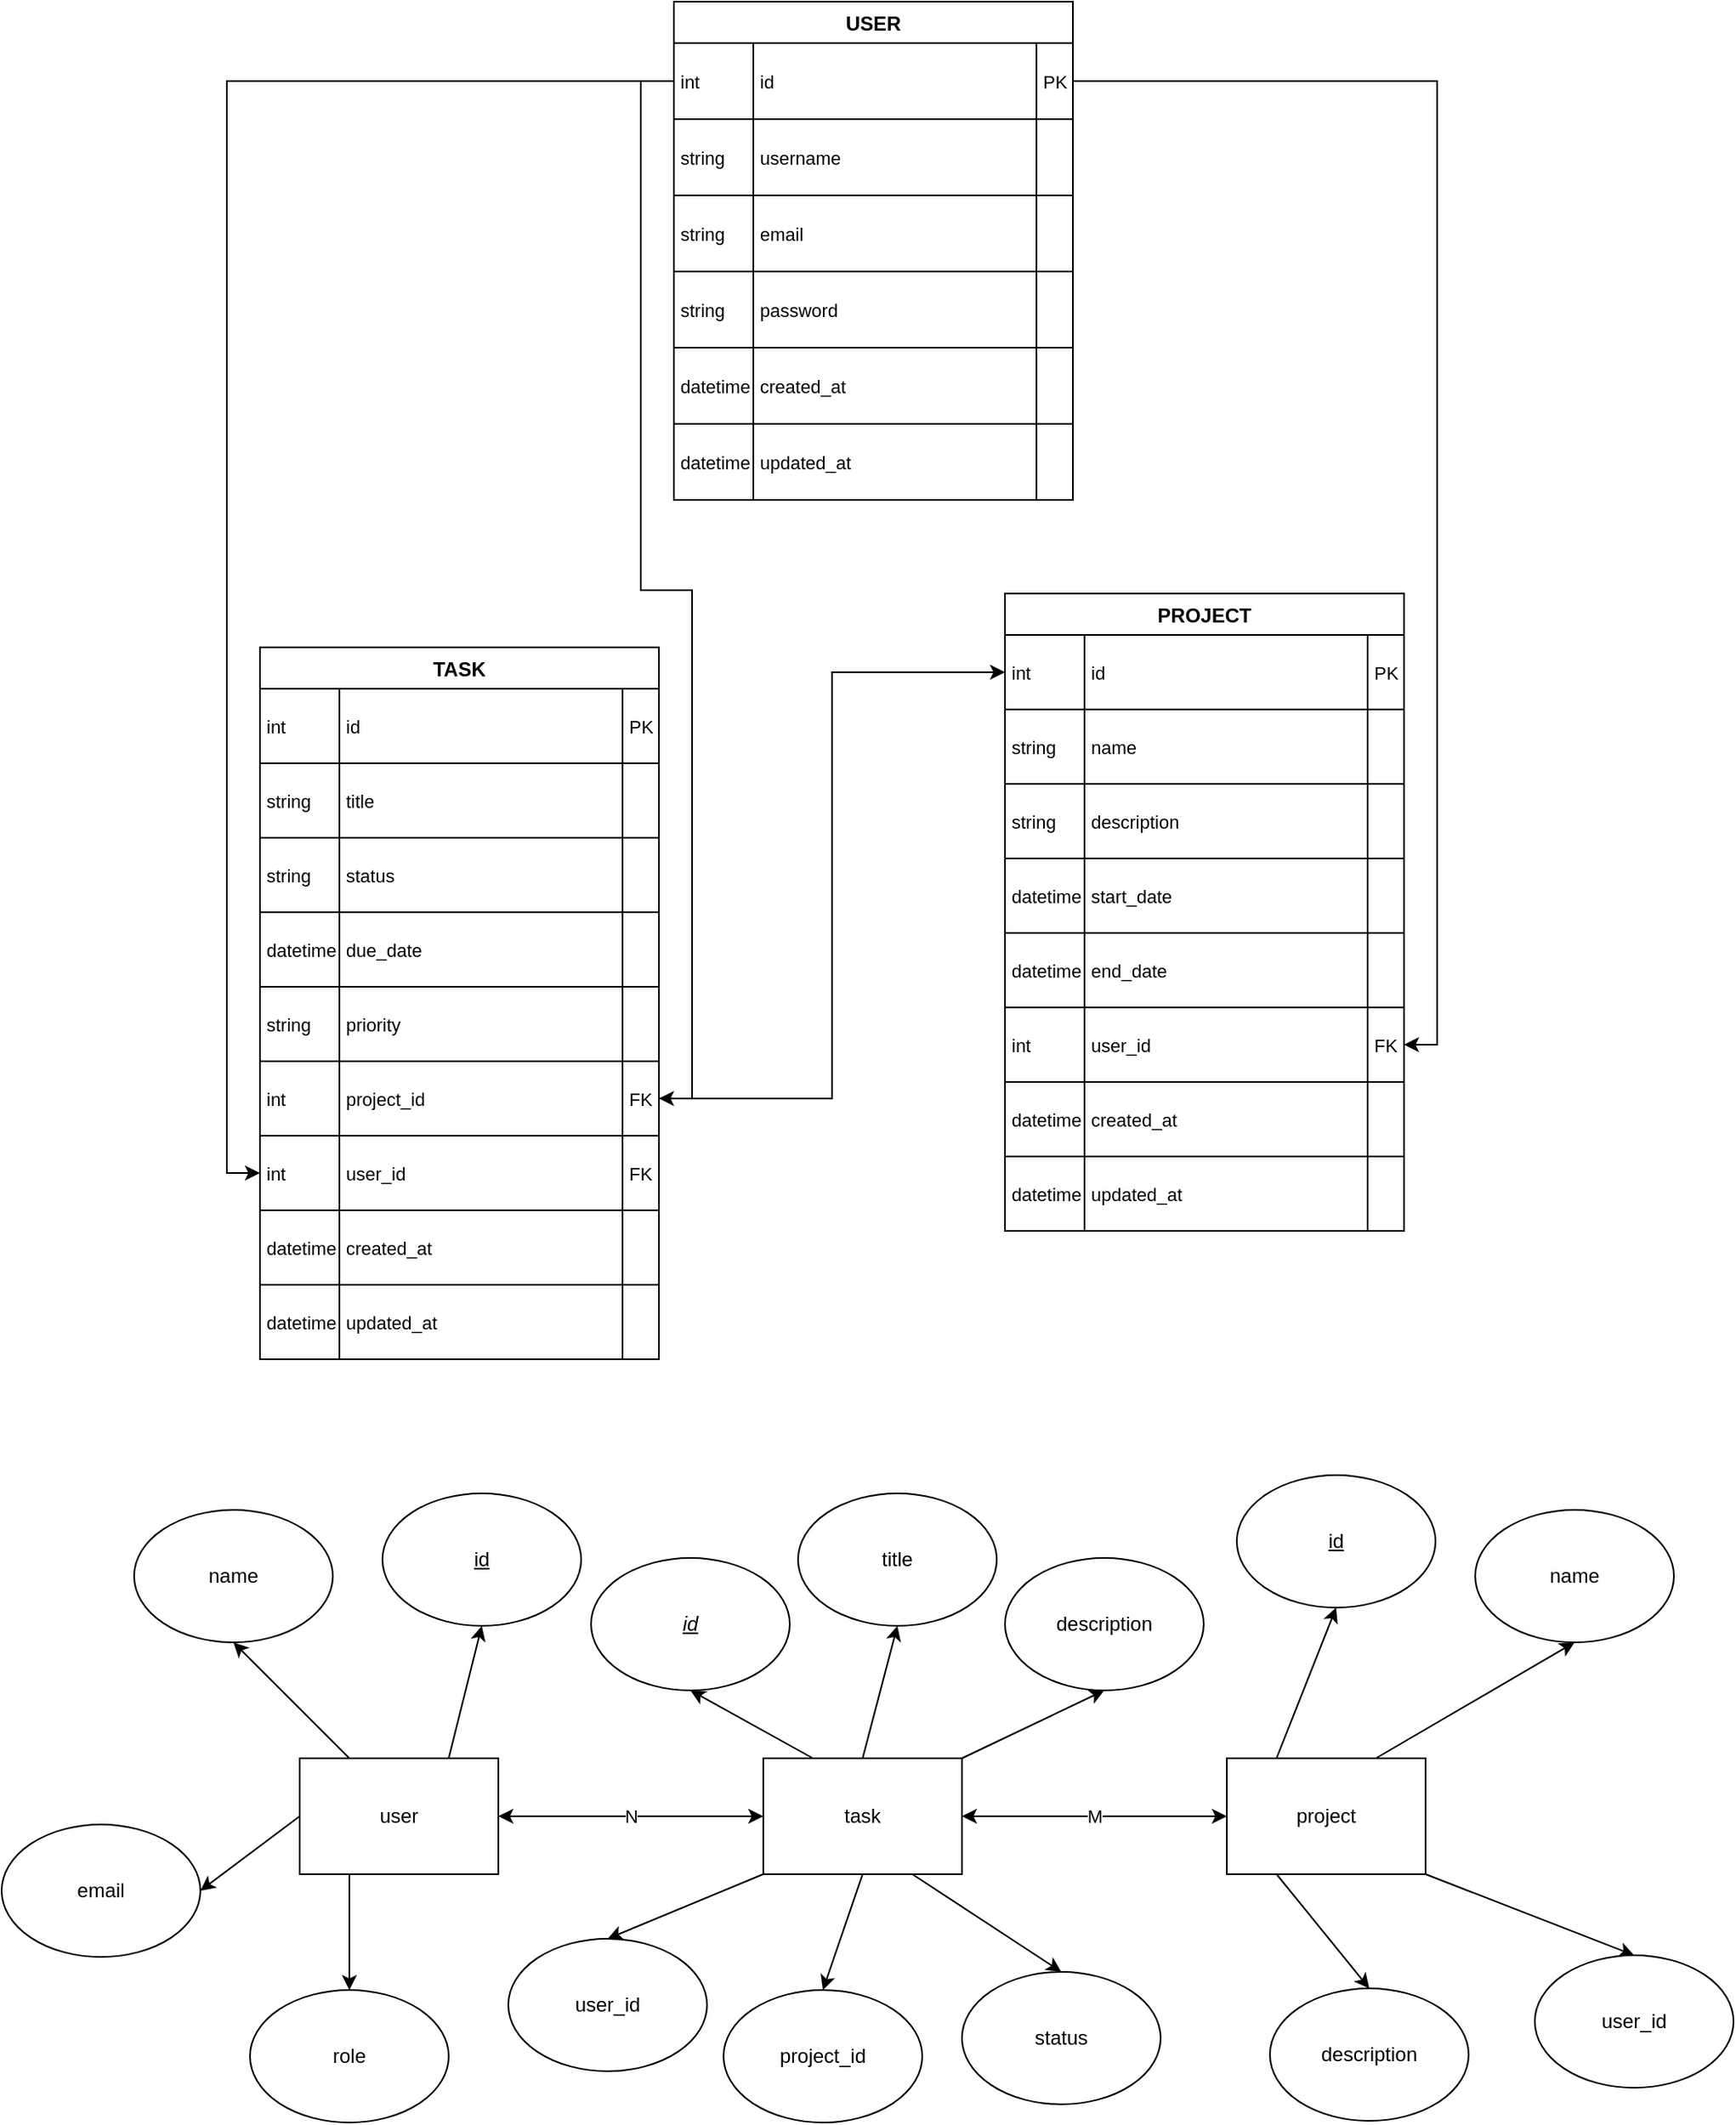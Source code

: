 <mxfile version="28.2.0">
  <diagram name="Page-1" id="C9SLLcwLs_sJ_ZiHnEhX">
    <mxGraphModel dx="2239" dy="1915" grid="1" gridSize="10" guides="1" tooltips="1" connect="1" arrows="1" fold="1" page="1" pageScale="1" pageWidth="850" pageHeight="1100" math="0" shadow="0">
      <root>
        <mxCell id="0" />
        <mxCell id="1" parent="0" />
        <mxCell id="2" value="USER" style="shape=table;startSize=25;container=1;collapsible=0;childLayout=tableLayout;fixedRows=1;rowLines=1;fontStyle=1;align=center;resizeLast=1;" parent="1" vertex="1">
          <mxGeometry x="290" y="-1080" width="241" height="301" as="geometry" />
        </mxCell>
        <mxCell id="3" style="shape=tableRow;horizontal=0;startSize=0;swimlaneHead=0;swimlaneBody=0;fillColor=none;collapsible=0;dropTarget=0;points=[[0,0.5],[1,0.5]];portConstraint=eastwest;top=0;left=0;right=0;bottom=0;" parent="2" vertex="1">
          <mxGeometry y="25" width="241" height="46" as="geometry" />
        </mxCell>
        <mxCell id="4" value="int" style="shape=partialRectangle;connectable=0;fillColor=none;top=0;left=0;bottom=0;right=0;align=left;spacingLeft=2;overflow=hidden;fontSize=11;" parent="3" vertex="1">
          <mxGeometry width="48" height="46" as="geometry">
            <mxRectangle width="48" height="46" as="alternateBounds" />
          </mxGeometry>
        </mxCell>
        <mxCell id="5" value="id" style="shape=partialRectangle;connectable=0;fillColor=none;top=0;left=0;bottom=0;right=0;align=left;spacingLeft=2;overflow=hidden;fontSize=11;" parent="3" vertex="1">
          <mxGeometry x="48" width="171" height="46" as="geometry">
            <mxRectangle width="171" height="46" as="alternateBounds" />
          </mxGeometry>
        </mxCell>
        <mxCell id="6" value="PK" style="shape=partialRectangle;connectable=0;fillColor=none;top=0;left=0;bottom=0;right=0;align=left;spacingLeft=2;overflow=hidden;fontSize=11;" parent="3" vertex="1">
          <mxGeometry x="219" width="22" height="46" as="geometry">
            <mxRectangle width="22" height="46" as="alternateBounds" />
          </mxGeometry>
        </mxCell>
        <mxCell id="7" style="shape=tableRow;horizontal=0;startSize=0;swimlaneHead=0;swimlaneBody=0;fillColor=none;collapsible=0;dropTarget=0;points=[[0,0.5],[1,0.5]];portConstraint=eastwest;top=0;left=0;right=0;bottom=0;" parent="2" vertex="1">
          <mxGeometry y="71" width="241" height="46" as="geometry" />
        </mxCell>
        <mxCell id="8" value="string" style="shape=partialRectangle;connectable=0;fillColor=none;top=0;left=0;bottom=0;right=0;align=left;spacingLeft=2;overflow=hidden;fontSize=11;" parent="7" vertex="1">
          <mxGeometry width="48" height="46" as="geometry">
            <mxRectangle width="48" height="46" as="alternateBounds" />
          </mxGeometry>
        </mxCell>
        <mxCell id="9" value="username" style="shape=partialRectangle;connectable=0;fillColor=none;top=0;left=0;bottom=0;right=0;align=left;spacingLeft=2;overflow=hidden;fontSize=11;" parent="7" vertex="1">
          <mxGeometry x="48" width="171" height="46" as="geometry">
            <mxRectangle width="171" height="46" as="alternateBounds" />
          </mxGeometry>
        </mxCell>
        <mxCell id="10" value="" style="shape=partialRectangle;connectable=0;fillColor=none;top=0;left=0;bottom=0;right=0;align=left;spacingLeft=2;overflow=hidden;fontSize=11;" parent="7" vertex="1">
          <mxGeometry x="219" width="22" height="46" as="geometry">
            <mxRectangle width="22" height="46" as="alternateBounds" />
          </mxGeometry>
        </mxCell>
        <mxCell id="11" style="shape=tableRow;horizontal=0;startSize=0;swimlaneHead=0;swimlaneBody=0;fillColor=none;collapsible=0;dropTarget=0;points=[[0,0.5],[1,0.5]];portConstraint=eastwest;top=0;left=0;right=0;bottom=0;" parent="2" vertex="1">
          <mxGeometry y="117" width="241" height="46" as="geometry" />
        </mxCell>
        <mxCell id="12" value="string" style="shape=partialRectangle;connectable=0;fillColor=none;top=0;left=0;bottom=0;right=0;align=left;spacingLeft=2;overflow=hidden;fontSize=11;" parent="11" vertex="1">
          <mxGeometry width="48" height="46" as="geometry">
            <mxRectangle width="48" height="46" as="alternateBounds" />
          </mxGeometry>
        </mxCell>
        <mxCell id="13" value="email" style="shape=partialRectangle;connectable=0;fillColor=none;top=0;left=0;bottom=0;right=0;align=left;spacingLeft=2;overflow=hidden;fontSize=11;" parent="11" vertex="1">
          <mxGeometry x="48" width="171" height="46" as="geometry">
            <mxRectangle width="171" height="46" as="alternateBounds" />
          </mxGeometry>
        </mxCell>
        <mxCell id="14" value="" style="shape=partialRectangle;connectable=0;fillColor=none;top=0;left=0;bottom=0;right=0;align=left;spacingLeft=2;overflow=hidden;fontSize=11;" parent="11" vertex="1">
          <mxGeometry x="219" width="22" height="46" as="geometry">
            <mxRectangle width="22" height="46" as="alternateBounds" />
          </mxGeometry>
        </mxCell>
        <mxCell id="15" style="shape=tableRow;horizontal=0;startSize=0;swimlaneHead=0;swimlaneBody=0;fillColor=none;collapsible=0;dropTarget=0;points=[[0,0.5],[1,0.5]];portConstraint=eastwest;top=0;left=0;right=0;bottom=0;" parent="2" vertex="1">
          <mxGeometry y="163" width="241" height="46" as="geometry" />
        </mxCell>
        <mxCell id="16" value="string" style="shape=partialRectangle;connectable=0;fillColor=none;top=0;left=0;bottom=0;right=0;align=left;spacingLeft=2;overflow=hidden;fontSize=11;" parent="15" vertex="1">
          <mxGeometry width="48" height="46" as="geometry">
            <mxRectangle width="48" height="46" as="alternateBounds" />
          </mxGeometry>
        </mxCell>
        <mxCell id="17" value="password" style="shape=partialRectangle;connectable=0;fillColor=none;top=0;left=0;bottom=0;right=0;align=left;spacingLeft=2;overflow=hidden;fontSize=11;" parent="15" vertex="1">
          <mxGeometry x="48" width="171" height="46" as="geometry">
            <mxRectangle width="171" height="46" as="alternateBounds" />
          </mxGeometry>
        </mxCell>
        <mxCell id="18" value="" style="shape=partialRectangle;connectable=0;fillColor=none;top=0;left=0;bottom=0;right=0;align=left;spacingLeft=2;overflow=hidden;fontSize=11;" parent="15" vertex="1">
          <mxGeometry x="219" width="22" height="46" as="geometry">
            <mxRectangle width="22" height="46" as="alternateBounds" />
          </mxGeometry>
        </mxCell>
        <mxCell id="19" style="shape=tableRow;horizontal=0;startSize=0;swimlaneHead=0;swimlaneBody=0;fillColor=none;collapsible=0;dropTarget=0;points=[[0,0.5],[1,0.5]];portConstraint=eastwest;top=0;left=0;right=0;bottom=0;" parent="2" vertex="1">
          <mxGeometry y="209" width="241" height="46" as="geometry" />
        </mxCell>
        <mxCell id="20" value="datetime" style="shape=partialRectangle;connectable=0;fillColor=none;top=0;left=0;bottom=0;right=0;align=left;spacingLeft=2;overflow=hidden;fontSize=11;" parent="19" vertex="1">
          <mxGeometry width="48" height="46" as="geometry">
            <mxRectangle width="48" height="46" as="alternateBounds" />
          </mxGeometry>
        </mxCell>
        <mxCell id="21" value="created_at" style="shape=partialRectangle;connectable=0;fillColor=none;top=0;left=0;bottom=0;right=0;align=left;spacingLeft=2;overflow=hidden;fontSize=11;" parent="19" vertex="1">
          <mxGeometry x="48" width="171" height="46" as="geometry">
            <mxRectangle width="171" height="46" as="alternateBounds" />
          </mxGeometry>
        </mxCell>
        <mxCell id="22" value="" style="shape=partialRectangle;connectable=0;fillColor=none;top=0;left=0;bottom=0;right=0;align=left;spacingLeft=2;overflow=hidden;fontSize=11;" parent="19" vertex="1">
          <mxGeometry x="219" width="22" height="46" as="geometry">
            <mxRectangle width="22" height="46" as="alternateBounds" />
          </mxGeometry>
        </mxCell>
        <mxCell id="23" style="shape=tableRow;horizontal=0;startSize=0;swimlaneHead=0;swimlaneBody=0;fillColor=none;collapsible=0;dropTarget=0;points=[[0,0.5],[1,0.5]];portConstraint=eastwest;top=0;left=0;right=0;bottom=0;" parent="2" vertex="1">
          <mxGeometry y="255" width="241" height="46" as="geometry" />
        </mxCell>
        <mxCell id="24" value="datetime" style="shape=partialRectangle;connectable=0;fillColor=none;top=0;left=0;bottom=0;right=0;align=left;spacingLeft=2;overflow=hidden;fontSize=11;" parent="23" vertex="1">
          <mxGeometry width="48" height="46" as="geometry">
            <mxRectangle width="48" height="46" as="alternateBounds" />
          </mxGeometry>
        </mxCell>
        <mxCell id="25" value="updated_at" style="shape=partialRectangle;connectable=0;fillColor=none;top=0;left=0;bottom=0;right=0;align=left;spacingLeft=2;overflow=hidden;fontSize=11;" parent="23" vertex="1">
          <mxGeometry x="48" width="171" height="46" as="geometry">
            <mxRectangle width="171" height="46" as="alternateBounds" />
          </mxGeometry>
        </mxCell>
        <mxCell id="26" value="" style="shape=partialRectangle;connectable=0;fillColor=none;top=0;left=0;bottom=0;right=0;align=left;spacingLeft=2;overflow=hidden;fontSize=11;" parent="23" vertex="1">
          <mxGeometry x="219" width="22" height="46" as="geometry">
            <mxRectangle width="22" height="46" as="alternateBounds" />
          </mxGeometry>
        </mxCell>
        <mxCell id="27" value="PROJECT" style="shape=table;startSize=25;container=1;collapsible=0;childLayout=tableLayout;fixedRows=1;rowLines=1;fontStyle=1;align=center;resizeLast=1;" parent="1" vertex="1">
          <mxGeometry x="490" y="-722.5" width="241" height="385" as="geometry" />
        </mxCell>
        <mxCell id="28" style="shape=tableRow;horizontal=0;startSize=0;swimlaneHead=0;swimlaneBody=0;fillColor=none;collapsible=0;dropTarget=0;points=[[0,0.5],[1,0.5]];portConstraint=eastwest;top=0;left=0;right=0;bottom=0;" parent="27" vertex="1">
          <mxGeometry y="25" width="241" height="45" as="geometry" />
        </mxCell>
        <mxCell id="29" value="int" style="shape=partialRectangle;connectable=0;fillColor=none;top=0;left=0;bottom=0;right=0;align=left;spacingLeft=2;overflow=hidden;fontSize=11;" parent="28" vertex="1">
          <mxGeometry width="48" height="45" as="geometry">
            <mxRectangle width="48" height="45" as="alternateBounds" />
          </mxGeometry>
        </mxCell>
        <mxCell id="30" value="id" style="shape=partialRectangle;connectable=0;fillColor=none;top=0;left=0;bottom=0;right=0;align=left;spacingLeft=2;overflow=hidden;fontSize=11;" parent="28" vertex="1">
          <mxGeometry x="48" width="171" height="45" as="geometry">
            <mxRectangle width="171" height="45" as="alternateBounds" />
          </mxGeometry>
        </mxCell>
        <mxCell id="31" value="PK" style="shape=partialRectangle;connectable=0;fillColor=none;top=0;left=0;bottom=0;right=0;align=left;spacingLeft=2;overflow=hidden;fontSize=11;" parent="28" vertex="1">
          <mxGeometry x="219" width="22" height="45" as="geometry">
            <mxRectangle width="22" height="45" as="alternateBounds" />
          </mxGeometry>
        </mxCell>
        <mxCell id="32" style="shape=tableRow;horizontal=0;startSize=0;swimlaneHead=0;swimlaneBody=0;fillColor=none;collapsible=0;dropTarget=0;points=[[0,0.5],[1,0.5]];portConstraint=eastwest;top=0;left=0;right=0;bottom=0;" parent="27" vertex="1">
          <mxGeometry y="70" width="241" height="45" as="geometry" />
        </mxCell>
        <mxCell id="33" value="string" style="shape=partialRectangle;connectable=0;fillColor=none;top=0;left=0;bottom=0;right=0;align=left;spacingLeft=2;overflow=hidden;fontSize=11;" parent="32" vertex="1">
          <mxGeometry width="48" height="45" as="geometry">
            <mxRectangle width="48" height="45" as="alternateBounds" />
          </mxGeometry>
        </mxCell>
        <mxCell id="34" value="name" style="shape=partialRectangle;connectable=0;fillColor=none;top=0;left=0;bottom=0;right=0;align=left;spacingLeft=2;overflow=hidden;fontSize=11;" parent="32" vertex="1">
          <mxGeometry x="48" width="171" height="45" as="geometry">
            <mxRectangle width="171" height="45" as="alternateBounds" />
          </mxGeometry>
        </mxCell>
        <mxCell id="35" value="" style="shape=partialRectangle;connectable=0;fillColor=none;top=0;left=0;bottom=0;right=0;align=left;spacingLeft=2;overflow=hidden;fontSize=11;" parent="32" vertex="1">
          <mxGeometry x="219" width="22" height="45" as="geometry">
            <mxRectangle width="22" height="45" as="alternateBounds" />
          </mxGeometry>
        </mxCell>
        <mxCell id="36" style="shape=tableRow;horizontal=0;startSize=0;swimlaneHead=0;swimlaneBody=0;fillColor=none;collapsible=0;dropTarget=0;points=[[0,0.5],[1,0.5]];portConstraint=eastwest;top=0;left=0;right=0;bottom=0;" parent="27" vertex="1">
          <mxGeometry y="115" width="241" height="45" as="geometry" />
        </mxCell>
        <mxCell id="37" value="string" style="shape=partialRectangle;connectable=0;fillColor=none;top=0;left=0;bottom=0;right=0;align=left;spacingLeft=2;overflow=hidden;fontSize=11;" parent="36" vertex="1">
          <mxGeometry width="48" height="45" as="geometry">
            <mxRectangle width="48" height="45" as="alternateBounds" />
          </mxGeometry>
        </mxCell>
        <mxCell id="38" value="description" style="shape=partialRectangle;connectable=0;fillColor=none;top=0;left=0;bottom=0;right=0;align=left;spacingLeft=2;overflow=hidden;fontSize=11;" parent="36" vertex="1">
          <mxGeometry x="48" width="171" height="45" as="geometry">
            <mxRectangle width="171" height="45" as="alternateBounds" />
          </mxGeometry>
        </mxCell>
        <mxCell id="39" value="" style="shape=partialRectangle;connectable=0;fillColor=none;top=0;left=0;bottom=0;right=0;align=left;spacingLeft=2;overflow=hidden;fontSize=11;" parent="36" vertex="1">
          <mxGeometry x="219" width="22" height="45" as="geometry">
            <mxRectangle width="22" height="45" as="alternateBounds" />
          </mxGeometry>
        </mxCell>
        <mxCell id="40" style="shape=tableRow;horizontal=0;startSize=0;swimlaneHead=0;swimlaneBody=0;fillColor=none;collapsible=0;dropTarget=0;points=[[0,0.5],[1,0.5]];portConstraint=eastwest;top=0;left=0;right=0;bottom=0;" parent="27" vertex="1">
          <mxGeometry y="160" width="241" height="45" as="geometry" />
        </mxCell>
        <mxCell id="41" value="datetime" style="shape=partialRectangle;connectable=0;fillColor=none;top=0;left=0;bottom=0;right=0;align=left;spacingLeft=2;overflow=hidden;fontSize=11;" parent="40" vertex="1">
          <mxGeometry width="48" height="45" as="geometry">
            <mxRectangle width="48" height="45" as="alternateBounds" />
          </mxGeometry>
        </mxCell>
        <mxCell id="42" value="start_date" style="shape=partialRectangle;connectable=0;fillColor=none;top=0;left=0;bottom=0;right=0;align=left;spacingLeft=2;overflow=hidden;fontSize=11;" parent="40" vertex="1">
          <mxGeometry x="48" width="171" height="45" as="geometry">
            <mxRectangle width="171" height="45" as="alternateBounds" />
          </mxGeometry>
        </mxCell>
        <mxCell id="43" value="" style="shape=partialRectangle;connectable=0;fillColor=none;top=0;left=0;bottom=0;right=0;align=left;spacingLeft=2;overflow=hidden;fontSize=11;" parent="40" vertex="1">
          <mxGeometry x="219" width="22" height="45" as="geometry">
            <mxRectangle width="22" height="45" as="alternateBounds" />
          </mxGeometry>
        </mxCell>
        <mxCell id="44" style="shape=tableRow;horizontal=0;startSize=0;swimlaneHead=0;swimlaneBody=0;fillColor=none;collapsible=0;dropTarget=0;points=[[0,0.5],[1,0.5]];portConstraint=eastwest;top=0;left=0;right=0;bottom=0;" parent="27" vertex="1">
          <mxGeometry y="205" width="241" height="45" as="geometry" />
        </mxCell>
        <mxCell id="45" value="datetime" style="shape=partialRectangle;connectable=0;fillColor=none;top=0;left=0;bottom=0;right=0;align=left;spacingLeft=2;overflow=hidden;fontSize=11;" parent="44" vertex="1">
          <mxGeometry width="48" height="45" as="geometry">
            <mxRectangle width="48" height="45" as="alternateBounds" />
          </mxGeometry>
        </mxCell>
        <mxCell id="46" value="end_date" style="shape=partialRectangle;connectable=0;fillColor=none;top=0;left=0;bottom=0;right=0;align=left;spacingLeft=2;overflow=hidden;fontSize=11;" parent="44" vertex="1">
          <mxGeometry x="48" width="171" height="45" as="geometry">
            <mxRectangle width="171" height="45" as="alternateBounds" />
          </mxGeometry>
        </mxCell>
        <mxCell id="47" value="" style="shape=partialRectangle;connectable=0;fillColor=none;top=0;left=0;bottom=0;right=0;align=left;spacingLeft=2;overflow=hidden;fontSize=11;" parent="44" vertex="1">
          <mxGeometry x="219" width="22" height="45" as="geometry">
            <mxRectangle width="22" height="45" as="alternateBounds" />
          </mxGeometry>
        </mxCell>
        <mxCell id="48" style="shape=tableRow;horizontal=0;startSize=0;swimlaneHead=0;swimlaneBody=0;fillColor=none;collapsible=0;dropTarget=0;points=[[0,0.5],[1,0.5]];portConstraint=eastwest;top=0;left=0;right=0;bottom=0;" parent="27" vertex="1">
          <mxGeometry y="250" width="241" height="45" as="geometry" />
        </mxCell>
        <mxCell id="49" value="int" style="shape=partialRectangle;connectable=0;fillColor=none;top=0;left=0;bottom=0;right=0;align=left;spacingLeft=2;overflow=hidden;fontSize=11;" parent="48" vertex="1">
          <mxGeometry width="48" height="45" as="geometry">
            <mxRectangle width="48" height="45" as="alternateBounds" />
          </mxGeometry>
        </mxCell>
        <mxCell id="50" value="user_id" style="shape=partialRectangle;connectable=0;fillColor=none;top=0;left=0;bottom=0;right=0;align=left;spacingLeft=2;overflow=hidden;fontSize=11;" parent="48" vertex="1">
          <mxGeometry x="48" width="171" height="45" as="geometry">
            <mxRectangle width="171" height="45" as="alternateBounds" />
          </mxGeometry>
        </mxCell>
        <mxCell id="51" value="FK" style="shape=partialRectangle;connectable=0;fillColor=none;top=0;left=0;bottom=0;right=0;align=left;spacingLeft=2;overflow=hidden;fontSize=11;" parent="48" vertex="1">
          <mxGeometry x="219" width="22" height="45" as="geometry">
            <mxRectangle width="22" height="45" as="alternateBounds" />
          </mxGeometry>
        </mxCell>
        <mxCell id="52" style="shape=tableRow;horizontal=0;startSize=0;swimlaneHead=0;swimlaneBody=0;fillColor=none;collapsible=0;dropTarget=0;points=[[0,0.5],[1,0.5]];portConstraint=eastwest;top=0;left=0;right=0;bottom=0;" parent="27" vertex="1">
          <mxGeometry y="295" width="241" height="45" as="geometry" />
        </mxCell>
        <mxCell id="53" value="datetime" style="shape=partialRectangle;connectable=0;fillColor=none;top=0;left=0;bottom=0;right=0;align=left;spacingLeft=2;overflow=hidden;fontSize=11;" parent="52" vertex="1">
          <mxGeometry width="48" height="45" as="geometry">
            <mxRectangle width="48" height="45" as="alternateBounds" />
          </mxGeometry>
        </mxCell>
        <mxCell id="54" value="created_at" style="shape=partialRectangle;connectable=0;fillColor=none;top=0;left=0;bottom=0;right=0;align=left;spacingLeft=2;overflow=hidden;fontSize=11;" parent="52" vertex="1">
          <mxGeometry x="48" width="171" height="45" as="geometry">
            <mxRectangle width="171" height="45" as="alternateBounds" />
          </mxGeometry>
        </mxCell>
        <mxCell id="55" value="" style="shape=partialRectangle;connectable=0;fillColor=none;top=0;left=0;bottom=0;right=0;align=left;spacingLeft=2;overflow=hidden;fontSize=11;" parent="52" vertex="1">
          <mxGeometry x="219" width="22" height="45" as="geometry">
            <mxRectangle width="22" height="45" as="alternateBounds" />
          </mxGeometry>
        </mxCell>
        <mxCell id="56" style="shape=tableRow;horizontal=0;startSize=0;swimlaneHead=0;swimlaneBody=0;fillColor=none;collapsible=0;dropTarget=0;points=[[0,0.5],[1,0.5]];portConstraint=eastwest;top=0;left=0;right=0;bottom=0;" parent="27" vertex="1">
          <mxGeometry y="340" width="241" height="45" as="geometry" />
        </mxCell>
        <mxCell id="57" value="datetime" style="shape=partialRectangle;connectable=0;fillColor=none;top=0;left=0;bottom=0;right=0;align=left;spacingLeft=2;overflow=hidden;fontSize=11;" parent="56" vertex="1">
          <mxGeometry width="48" height="45" as="geometry">
            <mxRectangle width="48" height="45" as="alternateBounds" />
          </mxGeometry>
        </mxCell>
        <mxCell id="58" value="updated_at" style="shape=partialRectangle;connectable=0;fillColor=none;top=0;left=0;bottom=0;right=0;align=left;spacingLeft=2;overflow=hidden;fontSize=11;" parent="56" vertex="1">
          <mxGeometry x="48" width="171" height="45" as="geometry">
            <mxRectangle width="171" height="45" as="alternateBounds" />
          </mxGeometry>
        </mxCell>
        <mxCell id="59" value="" style="shape=partialRectangle;connectable=0;fillColor=none;top=0;left=0;bottom=0;right=0;align=left;spacingLeft=2;overflow=hidden;fontSize=11;" parent="56" vertex="1">
          <mxGeometry x="219" width="22" height="45" as="geometry">
            <mxRectangle width="22" height="45" as="alternateBounds" />
          </mxGeometry>
        </mxCell>
        <mxCell id="60" value="TASK" style="shape=table;startSize=25;container=1;collapsible=0;childLayout=tableLayout;fixedRows=1;rowLines=1;fontStyle=1;align=center;resizeLast=1;" parent="1" vertex="1">
          <mxGeometry x="40" y="-690" width="241" height="430" as="geometry" />
        </mxCell>
        <mxCell id="61" style="shape=tableRow;horizontal=0;startSize=0;swimlaneHead=0;swimlaneBody=0;fillColor=none;collapsible=0;dropTarget=0;points=[[0,0.5],[1,0.5]];portConstraint=eastwest;top=0;left=0;right=0;bottom=0;" parent="60" vertex="1">
          <mxGeometry y="25" width="241" height="45" as="geometry" />
        </mxCell>
        <mxCell id="62" value="int" style="shape=partialRectangle;connectable=0;fillColor=none;top=0;left=0;bottom=0;right=0;align=left;spacingLeft=2;overflow=hidden;fontSize=11;" parent="61" vertex="1">
          <mxGeometry width="48" height="45" as="geometry">
            <mxRectangle width="48" height="45" as="alternateBounds" />
          </mxGeometry>
        </mxCell>
        <mxCell id="63" value="id" style="shape=partialRectangle;connectable=0;fillColor=none;top=0;left=0;bottom=0;right=0;align=left;spacingLeft=2;overflow=hidden;fontSize=11;" parent="61" vertex="1">
          <mxGeometry x="48" width="171" height="45" as="geometry">
            <mxRectangle width="171" height="45" as="alternateBounds" />
          </mxGeometry>
        </mxCell>
        <mxCell id="64" value="PK" style="shape=partialRectangle;connectable=0;fillColor=none;top=0;left=0;bottom=0;right=0;align=left;spacingLeft=2;overflow=hidden;fontSize=11;" parent="61" vertex="1">
          <mxGeometry x="219" width="22" height="45" as="geometry">
            <mxRectangle width="22" height="45" as="alternateBounds" />
          </mxGeometry>
        </mxCell>
        <mxCell id="65" style="shape=tableRow;horizontal=0;startSize=0;swimlaneHead=0;swimlaneBody=0;fillColor=none;collapsible=0;dropTarget=0;points=[[0,0.5],[1,0.5]];portConstraint=eastwest;top=0;left=0;right=0;bottom=0;" parent="60" vertex="1">
          <mxGeometry y="70" width="241" height="45" as="geometry" />
        </mxCell>
        <mxCell id="66" value="string" style="shape=partialRectangle;connectable=0;fillColor=none;top=0;left=0;bottom=0;right=0;align=left;spacingLeft=2;overflow=hidden;fontSize=11;" parent="65" vertex="1">
          <mxGeometry width="48" height="45" as="geometry">
            <mxRectangle width="48" height="45" as="alternateBounds" />
          </mxGeometry>
        </mxCell>
        <mxCell id="67" value="title" style="shape=partialRectangle;connectable=0;fillColor=none;top=0;left=0;bottom=0;right=0;align=left;spacingLeft=2;overflow=hidden;fontSize=11;" parent="65" vertex="1">
          <mxGeometry x="48" width="171" height="45" as="geometry">
            <mxRectangle width="171" height="45" as="alternateBounds" />
          </mxGeometry>
        </mxCell>
        <mxCell id="68" value="" style="shape=partialRectangle;connectable=0;fillColor=none;top=0;left=0;bottom=0;right=0;align=left;spacingLeft=2;overflow=hidden;fontSize=11;" parent="65" vertex="1">
          <mxGeometry x="219" width="22" height="45" as="geometry">
            <mxRectangle width="22" height="45" as="alternateBounds" />
          </mxGeometry>
        </mxCell>
        <mxCell id="69" style="shape=tableRow;horizontal=0;startSize=0;swimlaneHead=0;swimlaneBody=0;fillColor=none;collapsible=0;dropTarget=0;points=[[0,0.5],[1,0.5]];portConstraint=eastwest;top=0;left=0;right=0;bottom=0;" parent="60" vertex="1">
          <mxGeometry y="115" width="241" height="45" as="geometry" />
        </mxCell>
        <mxCell id="70" value="string" style="shape=partialRectangle;connectable=0;fillColor=none;top=0;left=0;bottom=0;right=0;align=left;spacingLeft=2;overflow=hidden;fontSize=11;" parent="69" vertex="1">
          <mxGeometry width="48" height="45" as="geometry">
            <mxRectangle width="48" height="45" as="alternateBounds" />
          </mxGeometry>
        </mxCell>
        <mxCell id="71" value="status" style="shape=partialRectangle;connectable=0;fillColor=none;top=0;left=0;bottom=0;right=0;align=left;spacingLeft=2;overflow=hidden;fontSize=11;" parent="69" vertex="1">
          <mxGeometry x="48" width="171" height="45" as="geometry">
            <mxRectangle width="171" height="45" as="alternateBounds" />
          </mxGeometry>
        </mxCell>
        <mxCell id="72" value="" style="shape=partialRectangle;connectable=0;fillColor=none;top=0;left=0;bottom=0;right=0;align=left;spacingLeft=2;overflow=hidden;fontSize=11;" parent="69" vertex="1">
          <mxGeometry x="219" width="22" height="45" as="geometry">
            <mxRectangle width="22" height="45" as="alternateBounds" />
          </mxGeometry>
        </mxCell>
        <mxCell id="73" style="shape=tableRow;horizontal=0;startSize=0;swimlaneHead=0;swimlaneBody=0;fillColor=none;collapsible=0;dropTarget=0;points=[[0,0.5],[1,0.5]];portConstraint=eastwest;top=0;left=0;right=0;bottom=0;" parent="60" vertex="1">
          <mxGeometry y="160" width="241" height="45" as="geometry" />
        </mxCell>
        <mxCell id="74" value="datetime" style="shape=partialRectangle;connectable=0;fillColor=none;top=0;left=0;bottom=0;right=0;align=left;spacingLeft=2;overflow=hidden;fontSize=11;" parent="73" vertex="1">
          <mxGeometry width="48" height="45" as="geometry">
            <mxRectangle width="48" height="45" as="alternateBounds" />
          </mxGeometry>
        </mxCell>
        <mxCell id="75" value="due_date" style="shape=partialRectangle;connectable=0;fillColor=none;top=0;left=0;bottom=0;right=0;align=left;spacingLeft=2;overflow=hidden;fontSize=11;" parent="73" vertex="1">
          <mxGeometry x="48" width="171" height="45" as="geometry">
            <mxRectangle width="171" height="45" as="alternateBounds" />
          </mxGeometry>
        </mxCell>
        <mxCell id="76" value="" style="shape=partialRectangle;connectable=0;fillColor=none;top=0;left=0;bottom=0;right=0;align=left;spacingLeft=2;overflow=hidden;fontSize=11;" parent="73" vertex="1">
          <mxGeometry x="219" width="22" height="45" as="geometry">
            <mxRectangle width="22" height="45" as="alternateBounds" />
          </mxGeometry>
        </mxCell>
        <mxCell id="77" style="shape=tableRow;horizontal=0;startSize=0;swimlaneHead=0;swimlaneBody=0;fillColor=none;collapsible=0;dropTarget=0;points=[[0,0.5],[1,0.5]];portConstraint=eastwest;top=0;left=0;right=0;bottom=0;" parent="60" vertex="1">
          <mxGeometry y="205" width="241" height="45" as="geometry" />
        </mxCell>
        <mxCell id="78" value="string" style="shape=partialRectangle;connectable=0;fillColor=none;top=0;left=0;bottom=0;right=0;align=left;spacingLeft=2;overflow=hidden;fontSize=11;" parent="77" vertex="1">
          <mxGeometry width="48" height="45" as="geometry">
            <mxRectangle width="48" height="45" as="alternateBounds" />
          </mxGeometry>
        </mxCell>
        <mxCell id="79" value="priority" style="shape=partialRectangle;connectable=0;fillColor=none;top=0;left=0;bottom=0;right=0;align=left;spacingLeft=2;overflow=hidden;fontSize=11;" parent="77" vertex="1">
          <mxGeometry x="48" width="171" height="45" as="geometry">
            <mxRectangle width="171" height="45" as="alternateBounds" />
          </mxGeometry>
        </mxCell>
        <mxCell id="80" value="" style="shape=partialRectangle;connectable=0;fillColor=none;top=0;left=0;bottom=0;right=0;align=left;spacingLeft=2;overflow=hidden;fontSize=11;" parent="77" vertex="1">
          <mxGeometry x="219" width="22" height="45" as="geometry">
            <mxRectangle width="22" height="45" as="alternateBounds" />
          </mxGeometry>
        </mxCell>
        <mxCell id="81" style="shape=tableRow;horizontal=0;startSize=0;swimlaneHead=0;swimlaneBody=0;fillColor=none;collapsible=0;dropTarget=0;points=[[0,0.5],[1,0.5]];portConstraint=eastwest;top=0;left=0;right=0;bottom=0;" parent="60" vertex="1">
          <mxGeometry y="250" width="241" height="45" as="geometry" />
        </mxCell>
        <mxCell id="82" value="int" style="shape=partialRectangle;connectable=0;fillColor=none;top=0;left=0;bottom=0;right=0;align=left;spacingLeft=2;overflow=hidden;fontSize=11;" parent="81" vertex="1">
          <mxGeometry width="48" height="45" as="geometry">
            <mxRectangle width="48" height="45" as="alternateBounds" />
          </mxGeometry>
        </mxCell>
        <mxCell id="83" value="project_id" style="shape=partialRectangle;connectable=0;fillColor=none;top=0;left=0;bottom=0;right=0;align=left;spacingLeft=2;overflow=hidden;fontSize=11;" parent="81" vertex="1">
          <mxGeometry x="48" width="171" height="45" as="geometry">
            <mxRectangle width="171" height="45" as="alternateBounds" />
          </mxGeometry>
        </mxCell>
        <mxCell id="84" value="FK" style="shape=partialRectangle;connectable=0;fillColor=none;top=0;left=0;bottom=0;right=0;align=left;spacingLeft=2;overflow=hidden;fontSize=11;" parent="81" vertex="1">
          <mxGeometry x="219" width="22" height="45" as="geometry">
            <mxRectangle width="22" height="45" as="alternateBounds" />
          </mxGeometry>
        </mxCell>
        <mxCell id="85" style="shape=tableRow;horizontal=0;startSize=0;swimlaneHead=0;swimlaneBody=0;fillColor=none;collapsible=0;dropTarget=0;points=[[0,0.5],[1,0.5]];portConstraint=eastwest;top=0;left=0;right=0;bottom=0;" parent="60" vertex="1">
          <mxGeometry y="295" width="241" height="45" as="geometry" />
        </mxCell>
        <mxCell id="86" value="int" style="shape=partialRectangle;connectable=0;fillColor=none;top=0;left=0;bottom=0;right=0;align=left;spacingLeft=2;overflow=hidden;fontSize=11;" parent="85" vertex="1">
          <mxGeometry width="48" height="45" as="geometry">
            <mxRectangle width="48" height="45" as="alternateBounds" />
          </mxGeometry>
        </mxCell>
        <mxCell id="87" value="user_id" style="shape=partialRectangle;connectable=0;fillColor=none;top=0;left=0;bottom=0;right=0;align=left;spacingLeft=2;overflow=hidden;fontSize=11;" parent="85" vertex="1">
          <mxGeometry x="48" width="171" height="45" as="geometry">
            <mxRectangle width="171" height="45" as="alternateBounds" />
          </mxGeometry>
        </mxCell>
        <mxCell id="88" value="FK" style="shape=partialRectangle;connectable=0;fillColor=none;top=0;left=0;bottom=0;right=0;align=left;spacingLeft=2;overflow=hidden;fontSize=11;" parent="85" vertex="1">
          <mxGeometry x="219" width="22" height="45" as="geometry">
            <mxRectangle width="22" height="45" as="alternateBounds" />
          </mxGeometry>
        </mxCell>
        <mxCell id="89" style="shape=tableRow;horizontal=0;startSize=0;swimlaneHead=0;swimlaneBody=0;fillColor=none;collapsible=0;dropTarget=0;points=[[0,0.5],[1,0.5]];portConstraint=eastwest;top=0;left=0;right=0;bottom=0;" parent="60" vertex="1">
          <mxGeometry y="340" width="241" height="45" as="geometry" />
        </mxCell>
        <mxCell id="90" value="datetime" style="shape=partialRectangle;connectable=0;fillColor=none;top=0;left=0;bottom=0;right=0;align=left;spacingLeft=2;overflow=hidden;fontSize=11;" parent="89" vertex="1">
          <mxGeometry width="48" height="45" as="geometry">
            <mxRectangle width="48" height="45" as="alternateBounds" />
          </mxGeometry>
        </mxCell>
        <mxCell id="91" value="created_at" style="shape=partialRectangle;connectable=0;fillColor=none;top=0;left=0;bottom=0;right=0;align=left;spacingLeft=2;overflow=hidden;fontSize=11;" parent="89" vertex="1">
          <mxGeometry x="48" width="171" height="45" as="geometry">
            <mxRectangle width="171" height="45" as="alternateBounds" />
          </mxGeometry>
        </mxCell>
        <mxCell id="92" value="" style="shape=partialRectangle;connectable=0;fillColor=none;top=0;left=0;bottom=0;right=0;align=left;spacingLeft=2;overflow=hidden;fontSize=11;" parent="89" vertex="1">
          <mxGeometry x="219" width="22" height="45" as="geometry">
            <mxRectangle width="22" height="45" as="alternateBounds" />
          </mxGeometry>
        </mxCell>
        <mxCell id="93" style="shape=tableRow;horizontal=0;startSize=0;swimlaneHead=0;swimlaneBody=0;fillColor=none;collapsible=0;dropTarget=0;points=[[0,0.5],[1,0.5]];portConstraint=eastwest;top=0;left=0;right=0;bottom=0;" parent="60" vertex="1">
          <mxGeometry y="385" width="241" height="45" as="geometry" />
        </mxCell>
        <mxCell id="94" value="datetime" style="shape=partialRectangle;connectable=0;fillColor=none;top=0;left=0;bottom=0;right=0;align=left;spacingLeft=2;overflow=hidden;fontSize=11;" parent="93" vertex="1">
          <mxGeometry width="48" height="45" as="geometry">
            <mxRectangle width="48" height="45" as="alternateBounds" />
          </mxGeometry>
        </mxCell>
        <mxCell id="95" value="updated_at" style="shape=partialRectangle;connectable=0;fillColor=none;top=0;left=0;bottom=0;right=0;align=left;spacingLeft=2;overflow=hidden;fontSize=11;" parent="93" vertex="1">
          <mxGeometry x="48" width="171" height="45" as="geometry">
            <mxRectangle width="171" height="45" as="alternateBounds" />
          </mxGeometry>
        </mxCell>
        <mxCell id="96" value="" style="shape=partialRectangle;connectable=0;fillColor=none;top=0;left=0;bottom=0;right=0;align=left;spacingLeft=2;overflow=hidden;fontSize=11;" parent="93" vertex="1">
          <mxGeometry x="219" width="22" height="45" as="geometry">
            <mxRectangle width="22" height="45" as="alternateBounds" />
          </mxGeometry>
        </mxCell>
        <mxCell id="dSECSWxMvJnlZ47PI5qp-99" style="edgeStyle=orthogonalEdgeStyle;rounded=0;orthogonalLoop=1;jettySize=auto;html=1;exitX=1;exitY=0.5;exitDx=0;exitDy=0;entryX=1;entryY=0.5;entryDx=0;entryDy=0;" parent="1" source="3" target="48" edge="1">
          <mxGeometry relative="1" as="geometry" />
        </mxCell>
        <mxCell id="dSECSWxMvJnlZ47PI5qp-100" style="edgeStyle=orthogonalEdgeStyle;rounded=0;orthogonalLoop=1;jettySize=auto;html=1;entryX=0;entryY=0.5;entryDx=0;entryDy=0;" parent="1" source="81" target="28" edge="1">
          <mxGeometry relative="1" as="geometry" />
        </mxCell>
        <mxCell id="dSECSWxMvJnlZ47PI5qp-101" style="edgeStyle=orthogonalEdgeStyle;rounded=0;orthogonalLoop=1;jettySize=auto;html=1;entryX=0;entryY=0.5;entryDx=0;entryDy=0;" parent="1" source="3" target="85" edge="1">
          <mxGeometry relative="1" as="geometry" />
        </mxCell>
        <mxCell id="dSECSWxMvJnlZ47PI5qp-102" style="edgeStyle=orthogonalEdgeStyle;rounded=0;orthogonalLoop=1;jettySize=auto;html=1;entryX=1;entryY=0.5;entryDx=0;entryDy=0;" parent="1" source="3" target="81" edge="1">
          <mxGeometry relative="1" as="geometry" />
        </mxCell>
        <mxCell id="OXTeVKzTe3TqBfFrOWO6-96" value="task" style="rounded=0;whiteSpace=wrap;html=1;" parent="1" vertex="1">
          <mxGeometry x="344" y="-19" width="120" height="70" as="geometry" />
        </mxCell>
        <mxCell id="OXTeVKzTe3TqBfFrOWO6-97" value="user" style="rounded=0;whiteSpace=wrap;html=1;" parent="1" vertex="1">
          <mxGeometry x="64" y="-19" width="120" height="70" as="geometry" />
        </mxCell>
        <mxCell id="OXTeVKzTe3TqBfFrOWO6-98" value="project" style="rounded=0;whiteSpace=wrap;html=1;" parent="1" vertex="1">
          <mxGeometry x="624" y="-19" width="120" height="70" as="geometry" />
        </mxCell>
        <mxCell id="OXTeVKzTe3TqBfFrOWO6-101" value="N" style="endArrow=classic;startArrow=classic;html=1;rounded=0;exitX=1;exitY=0.5;exitDx=0;exitDy=0;entryX=0;entryY=0.5;entryDx=0;entryDy=0;" parent="1" source="OXTeVKzTe3TqBfFrOWO6-97" target="OXTeVKzTe3TqBfFrOWO6-96" edge="1">
          <mxGeometry width="50" height="50" relative="1" as="geometry">
            <mxPoint x="204" y="-9" as="sourcePoint" />
            <mxPoint x="254" y="-59" as="targetPoint" />
          </mxGeometry>
        </mxCell>
        <mxCell id="OXTeVKzTe3TqBfFrOWO6-102" value="M" style="endArrow=classic;startArrow=classic;html=1;rounded=0;exitX=1;exitY=0.5;exitDx=0;exitDy=0;entryX=0;entryY=0.5;entryDx=0;entryDy=0;" parent="1" source="OXTeVKzTe3TqBfFrOWO6-96" target="OXTeVKzTe3TqBfFrOWO6-98" edge="1">
          <mxGeometry width="50" height="50" relative="1" as="geometry">
            <mxPoint x="514" y="21" as="sourcePoint" />
            <mxPoint x="564" y="-29" as="targetPoint" />
          </mxGeometry>
        </mxCell>
        <mxCell id="OXTeVKzTe3TqBfFrOWO6-103" value="" style="endArrow=classic;html=1;rounded=0;exitX=0.75;exitY=0;exitDx=0;exitDy=0;entryX=0.5;entryY=1;entryDx=0;entryDy=0;" parent="1" source="OXTeVKzTe3TqBfFrOWO6-97" target="OXTeVKzTe3TqBfFrOWO6-104" edge="1">
          <mxGeometry width="50" height="50" relative="1" as="geometry">
            <mxPoint x="134" y="-69" as="sourcePoint" />
            <mxPoint x="184" y="-119" as="targetPoint" />
          </mxGeometry>
        </mxCell>
        <mxCell id="OXTeVKzTe3TqBfFrOWO6-104" value="id" style="ellipse;whiteSpace=wrap;html=1;fontStyle=4" parent="1" vertex="1">
          <mxGeometry x="114" y="-179" width="120" height="80" as="geometry" />
        </mxCell>
        <mxCell id="LvFxGbkG0PBcwqv0HsMD-96" value="" style="endArrow=classic;html=1;rounded=0;exitX=0.25;exitY=0;exitDx=0;exitDy=0;entryX=0.5;entryY=1;entryDx=0;entryDy=0;" edge="1" parent="1" source="OXTeVKzTe3TqBfFrOWO6-97" target="LvFxGbkG0PBcwqv0HsMD-98">
          <mxGeometry width="50" height="50" relative="1" as="geometry">
            <mxPoint x="54" y="-49" as="sourcePoint" />
            <mxPoint x="34" y="-99" as="targetPoint" />
          </mxGeometry>
        </mxCell>
        <mxCell id="LvFxGbkG0PBcwqv0HsMD-98" value="name" style="ellipse;whiteSpace=wrap;html=1;" vertex="1" parent="1">
          <mxGeometry x="-36" y="-169" width="120" height="80" as="geometry" />
        </mxCell>
        <mxCell id="LvFxGbkG0PBcwqv0HsMD-99" value="" style="endArrow=classic;html=1;rounded=0;exitX=0;exitY=0.5;exitDx=0;exitDy=0;entryX=1;entryY=0.5;entryDx=0;entryDy=0;" edge="1" parent="1" source="OXTeVKzTe3TqBfFrOWO6-97" target="LvFxGbkG0PBcwqv0HsMD-100">
          <mxGeometry width="50" height="50" relative="1" as="geometry">
            <mxPoint x="-86" y="51" as="sourcePoint" />
            <mxPoint x="-26" y="11" as="targetPoint" />
          </mxGeometry>
        </mxCell>
        <mxCell id="LvFxGbkG0PBcwqv0HsMD-100" value="email" style="ellipse;whiteSpace=wrap;html=1;" vertex="1" parent="1">
          <mxGeometry x="-116" y="21" width="120" height="80" as="geometry" />
        </mxCell>
        <mxCell id="LvFxGbkG0PBcwqv0HsMD-101" value="" style="endArrow=classic;html=1;rounded=0;exitX=0.25;exitY=1;exitDx=0;exitDy=0;entryX=0.5;entryY=0;entryDx=0;entryDy=0;" edge="1" parent="1" source="OXTeVKzTe3TqBfFrOWO6-97" target="LvFxGbkG0PBcwqv0HsMD-102">
          <mxGeometry width="50" height="50" relative="1" as="geometry">
            <mxPoint x="44" y="131" as="sourcePoint" />
            <mxPoint x="74" y="131" as="targetPoint" />
          </mxGeometry>
        </mxCell>
        <mxCell id="LvFxGbkG0PBcwqv0HsMD-102" value="role" style="ellipse;whiteSpace=wrap;html=1;" vertex="1" parent="1">
          <mxGeometry x="34" y="121" width="120" height="80" as="geometry" />
        </mxCell>
        <mxCell id="LvFxGbkG0PBcwqv0HsMD-103" value="" style="endArrow=classic;html=1;rounded=0;entryX=0.5;entryY=1;entryDx=0;entryDy=0;exitX=0.25;exitY=0;exitDx=0;exitDy=0;" edge="1" parent="1" source="OXTeVKzTe3TqBfFrOWO6-96" target="LvFxGbkG0PBcwqv0HsMD-104">
          <mxGeometry width="50" height="50" relative="1" as="geometry">
            <mxPoint x="430" y="-50" as="sourcePoint" />
            <mxPoint x="484" y="-99" as="targetPoint" />
          </mxGeometry>
        </mxCell>
        <mxCell id="LvFxGbkG0PBcwqv0HsMD-104" value="&lt;i&gt;&lt;u&gt;id&lt;/u&gt;&lt;/i&gt;" style="ellipse;whiteSpace=wrap;html=1;" vertex="1" parent="1">
          <mxGeometry x="240" y="-140" width="120" height="80" as="geometry" />
        </mxCell>
        <mxCell id="LvFxGbkG0PBcwqv0HsMD-105" value="" style="endArrow=classic;html=1;rounded=0;entryX=0.5;entryY=1;entryDx=0;entryDy=0;exitX=0.75;exitY=0;exitDx=0;exitDy=0;" edge="1" parent="1" source="OXTeVKzTe3TqBfFrOWO6-98" target="LvFxGbkG0PBcwqv0HsMD-106">
          <mxGeometry width="50" height="50" relative="1" as="geometry">
            <mxPoint x="550" y="-240" as="sourcePoint" />
            <mxPoint x="384" y="-119" as="targetPoint" />
          </mxGeometry>
        </mxCell>
        <mxCell id="LvFxGbkG0PBcwqv0HsMD-106" value="name" style="ellipse;whiteSpace=wrap;html=1;" vertex="1" parent="1">
          <mxGeometry x="774" y="-169" width="120" height="80" as="geometry" />
        </mxCell>
        <mxCell id="LvFxGbkG0PBcwqv0HsMD-107" value="" style="endArrow=classic;html=1;rounded=0;entryX=0.5;entryY=0;entryDx=0;entryDy=0;exitX=0.25;exitY=1;exitDx=0;exitDy=0;" edge="1" parent="1" source="OXTeVKzTe3TqBfFrOWO6-98" target="LvFxGbkG0PBcwqv0HsMD-108">
          <mxGeometry width="50" height="50" relative="1" as="geometry">
            <mxPoint x="280" y="250" as="sourcePoint" />
            <mxPoint x="364" y="121" as="targetPoint" />
          </mxGeometry>
        </mxCell>
        <mxCell id="LvFxGbkG0PBcwqv0HsMD-108" value="description" style="ellipse;whiteSpace=wrap;html=1;" vertex="1" parent="1">
          <mxGeometry x="650" y="120" width="120" height="80" as="geometry" />
        </mxCell>
        <mxCell id="LvFxGbkG0PBcwqv0HsMD-109" value="" style="endArrow=classic;html=1;rounded=0;entryX=0.5;entryY=0;entryDx=0;entryDy=0;exitX=1;exitY=1;exitDx=0;exitDy=0;" edge="1" parent="1" source="OXTeVKzTe3TqBfFrOWO6-98" target="LvFxGbkG0PBcwqv0HsMD-110">
          <mxGeometry width="50" height="50" relative="1" as="geometry">
            <mxPoint x="380" y="280" as="sourcePoint" />
            <mxPoint x="484" y="131" as="targetPoint" />
          </mxGeometry>
        </mxCell>
        <mxCell id="LvFxGbkG0PBcwqv0HsMD-110" value="user_id" style="ellipse;whiteSpace=wrap;html=1;" vertex="1" parent="1">
          <mxGeometry x="810" y="100" width="120" height="80" as="geometry" />
        </mxCell>
        <mxCell id="LvFxGbkG0PBcwqv0HsMD-111" value="" style="endArrow=classic;html=1;rounded=0;exitX=0.25;exitY=0;exitDx=0;exitDy=0;entryX=0.5;entryY=1;entryDx=0;entryDy=0;" edge="1" parent="1" source="OXTeVKzTe3TqBfFrOWO6-98" target="LvFxGbkG0PBcwqv0HsMD-112">
          <mxGeometry width="50" height="50" relative="1" as="geometry">
            <mxPoint x="644" y="-19" as="sourcePoint" />
            <mxPoint x="634" y="-89" as="targetPoint" />
          </mxGeometry>
        </mxCell>
        <mxCell id="LvFxGbkG0PBcwqv0HsMD-112" value="&lt;u&gt;id&lt;/u&gt;" style="ellipse;whiteSpace=wrap;html=1;" vertex="1" parent="1">
          <mxGeometry x="630" y="-190" width="120" height="80" as="geometry" />
        </mxCell>
        <mxCell id="LvFxGbkG0PBcwqv0HsMD-113" value="" style="endArrow=classic;html=1;rounded=0;exitX=0.5;exitY=0;exitDx=0;exitDy=0;entryX=0.5;entryY=1;entryDx=0;entryDy=0;" edge="1" parent="1" source="OXTeVKzTe3TqBfFrOWO6-96" target="LvFxGbkG0PBcwqv0HsMD-114">
          <mxGeometry width="50" height="50" relative="1" as="geometry">
            <mxPoint x="724" y="-49" as="sourcePoint" />
            <mxPoint x="754" y="-99" as="targetPoint" />
          </mxGeometry>
        </mxCell>
        <mxCell id="LvFxGbkG0PBcwqv0HsMD-114" value="title" style="ellipse;whiteSpace=wrap;html=1;" vertex="1" parent="1">
          <mxGeometry x="365" y="-179" width="120" height="80" as="geometry" />
        </mxCell>
        <mxCell id="LvFxGbkG0PBcwqv0HsMD-115" value="" style="endArrow=classic;html=1;rounded=0;exitX=1;exitY=0;exitDx=0;exitDy=0;entryX=0.5;entryY=1;entryDx=0;entryDy=0;" edge="1" parent="1" source="OXTeVKzTe3TqBfFrOWO6-96" target="LvFxGbkG0PBcwqv0HsMD-116">
          <mxGeometry width="50" height="50" relative="1" as="geometry">
            <mxPoint x="824" y="21" as="sourcePoint" />
            <mxPoint x="824" y="11" as="targetPoint" />
          </mxGeometry>
        </mxCell>
        <mxCell id="LvFxGbkG0PBcwqv0HsMD-116" value="description" style="ellipse;whiteSpace=wrap;html=1;" vertex="1" parent="1">
          <mxGeometry x="490" y="-140" width="120" height="80" as="geometry" />
        </mxCell>
        <mxCell id="LvFxGbkG0PBcwqv0HsMD-117" value="" style="endArrow=classic;html=1;rounded=0;exitX=0.75;exitY=1;exitDx=0;exitDy=0;entryX=0.5;entryY=0;entryDx=0;entryDy=0;" edge="1" parent="1" source="OXTeVKzTe3TqBfFrOWO6-96" target="LvFxGbkG0PBcwqv0HsMD-118">
          <mxGeometry width="50" height="50" relative="1" as="geometry">
            <mxPoint x="764" y="121" as="sourcePoint" />
            <mxPoint x="804" y="101" as="targetPoint" />
          </mxGeometry>
        </mxCell>
        <mxCell id="LvFxGbkG0PBcwqv0HsMD-118" value="status" style="ellipse;whiteSpace=wrap;html=1;" vertex="1" parent="1">
          <mxGeometry x="464" y="110" width="120" height="80" as="geometry" />
        </mxCell>
        <mxCell id="LvFxGbkG0PBcwqv0HsMD-119" value="" style="endArrow=classic;html=1;rounded=0;exitX=0.5;exitY=1;exitDx=0;exitDy=0;entryX=0.5;entryY=0;entryDx=0;entryDy=0;" edge="1" parent="1" source="OXTeVKzTe3TqBfFrOWO6-96" target="LvFxGbkG0PBcwqv0HsMD-121">
          <mxGeometry width="50" height="50" relative="1" as="geometry">
            <mxPoint x="654" y="151" as="sourcePoint" />
            <mxPoint x="704" y="201" as="targetPoint" />
          </mxGeometry>
        </mxCell>
        <mxCell id="LvFxGbkG0PBcwqv0HsMD-120" value="" style="endArrow=classic;html=1;rounded=0;exitX=0;exitY=1;exitDx=0;exitDy=0;entryX=0.5;entryY=0;entryDx=0;entryDy=0;" edge="1" parent="1" source="OXTeVKzTe3TqBfFrOWO6-96" target="LvFxGbkG0PBcwqv0HsMD-122">
          <mxGeometry width="50" height="50" relative="1" as="geometry">
            <mxPoint x="554" y="121" as="sourcePoint" />
            <mxPoint x="624" y="161" as="targetPoint" />
          </mxGeometry>
        </mxCell>
        <mxCell id="LvFxGbkG0PBcwqv0HsMD-121" value="project_id" style="ellipse;whiteSpace=wrap;html=1;" vertex="1" parent="1">
          <mxGeometry x="320" y="121" width="120" height="80" as="geometry" />
        </mxCell>
        <mxCell id="LvFxGbkG0PBcwqv0HsMD-122" value="user_id" style="ellipse;whiteSpace=wrap;html=1;" vertex="1" parent="1">
          <mxGeometry x="190" y="90" width="120" height="80" as="geometry" />
        </mxCell>
      </root>
    </mxGraphModel>
  </diagram>
</mxfile>
